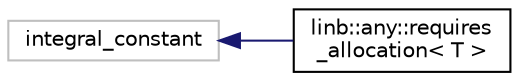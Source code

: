 digraph "Graphical Class Hierarchy"
{
 // LATEX_PDF_SIZE
  edge [fontname="Helvetica",fontsize="10",labelfontname="Helvetica",labelfontsize="10"];
  node [fontname="Helvetica",fontsize="10",shape=record];
  rankdir="LR";
  Node1235 [label="integral_constant",height=0.2,width=0.4,color="grey75", fillcolor="white", style="filled",tooltip=" "];
  Node1235 -> Node0 [dir="back",color="midnightblue",fontsize="10",style="solid",fontname="Helvetica"];
  Node0 [label="linb::any::requires\l_allocation\< T \>",height=0.2,width=0.4,color="black", fillcolor="white", style="filled",URL="$structlinb_1_1any_1_1requires__allocation.html",tooltip="Whether the type T must be dynamically allocated or can be stored on the stack."];
}
